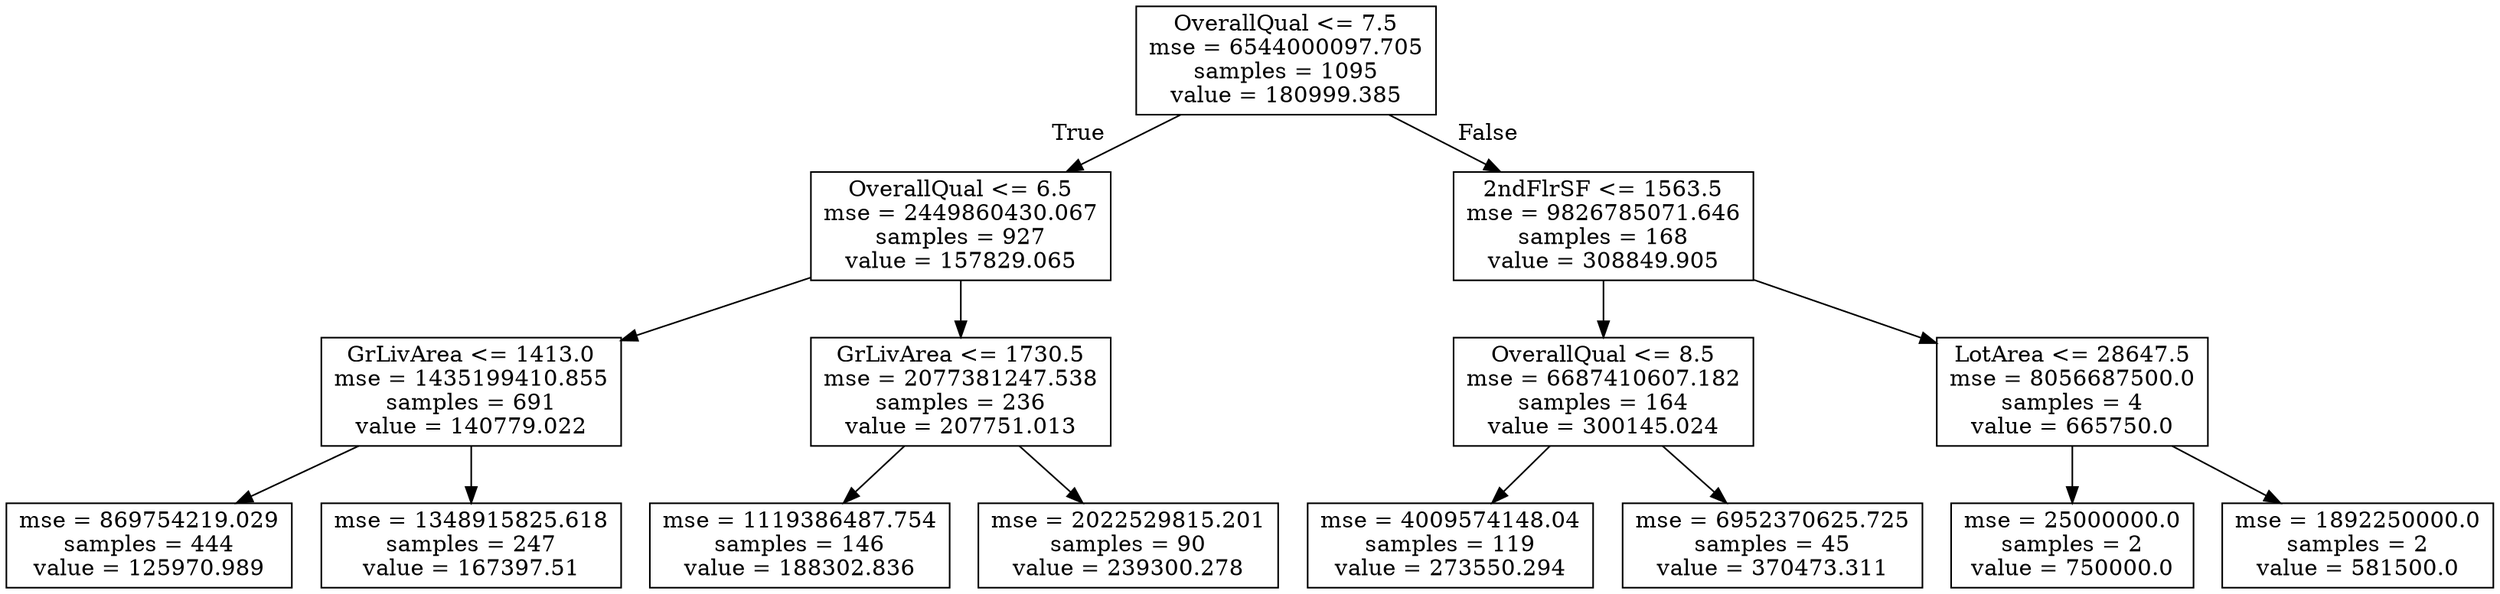 digraph Tree {
node [shape=box] ;
0 [label="OverallQual <= 7.5\nmse = 6544000097.705\nsamples = 1095\nvalue = 180999.385"] ;
1 [label="OverallQual <= 6.5\nmse = 2449860430.067\nsamples = 927\nvalue = 157829.065"] ;
0 -> 1 [labeldistance=2.5, labelangle=45, headlabel="True"] ;
2 [label="GrLivArea <= 1413.0\nmse = 1435199410.855\nsamples = 691\nvalue = 140779.022"] ;
1 -> 2 ;
3 [label="mse = 869754219.029\nsamples = 444\nvalue = 125970.989"] ;
2 -> 3 ;
4 [label="mse = 1348915825.618\nsamples = 247\nvalue = 167397.51"] ;
2 -> 4 ;
5 [label="GrLivArea <= 1730.5\nmse = 2077381247.538\nsamples = 236\nvalue = 207751.013"] ;
1 -> 5 ;
6 [label="mse = 1119386487.754\nsamples = 146\nvalue = 188302.836"] ;
5 -> 6 ;
7 [label="mse = 2022529815.201\nsamples = 90\nvalue = 239300.278"] ;
5 -> 7 ;
8 [label="2ndFlrSF <= 1563.5\nmse = 9826785071.646\nsamples = 168\nvalue = 308849.905"] ;
0 -> 8 [labeldistance=2.5, labelangle=-45, headlabel="False"] ;
9 [label="OverallQual <= 8.5\nmse = 6687410607.182\nsamples = 164\nvalue = 300145.024"] ;
8 -> 9 ;
10 [label="mse = 4009574148.04\nsamples = 119\nvalue = 273550.294"] ;
9 -> 10 ;
11 [label="mse = 6952370625.725\nsamples = 45\nvalue = 370473.311"] ;
9 -> 11 ;
12 [label="LotArea <= 28647.5\nmse = 8056687500.0\nsamples = 4\nvalue = 665750.0"] ;
8 -> 12 ;
13 [label="mse = 25000000.0\nsamples = 2\nvalue = 750000.0"] ;
12 -> 13 ;
14 [label="mse = 1892250000.0\nsamples = 2\nvalue = 581500.0"] ;
12 -> 14 ;
}